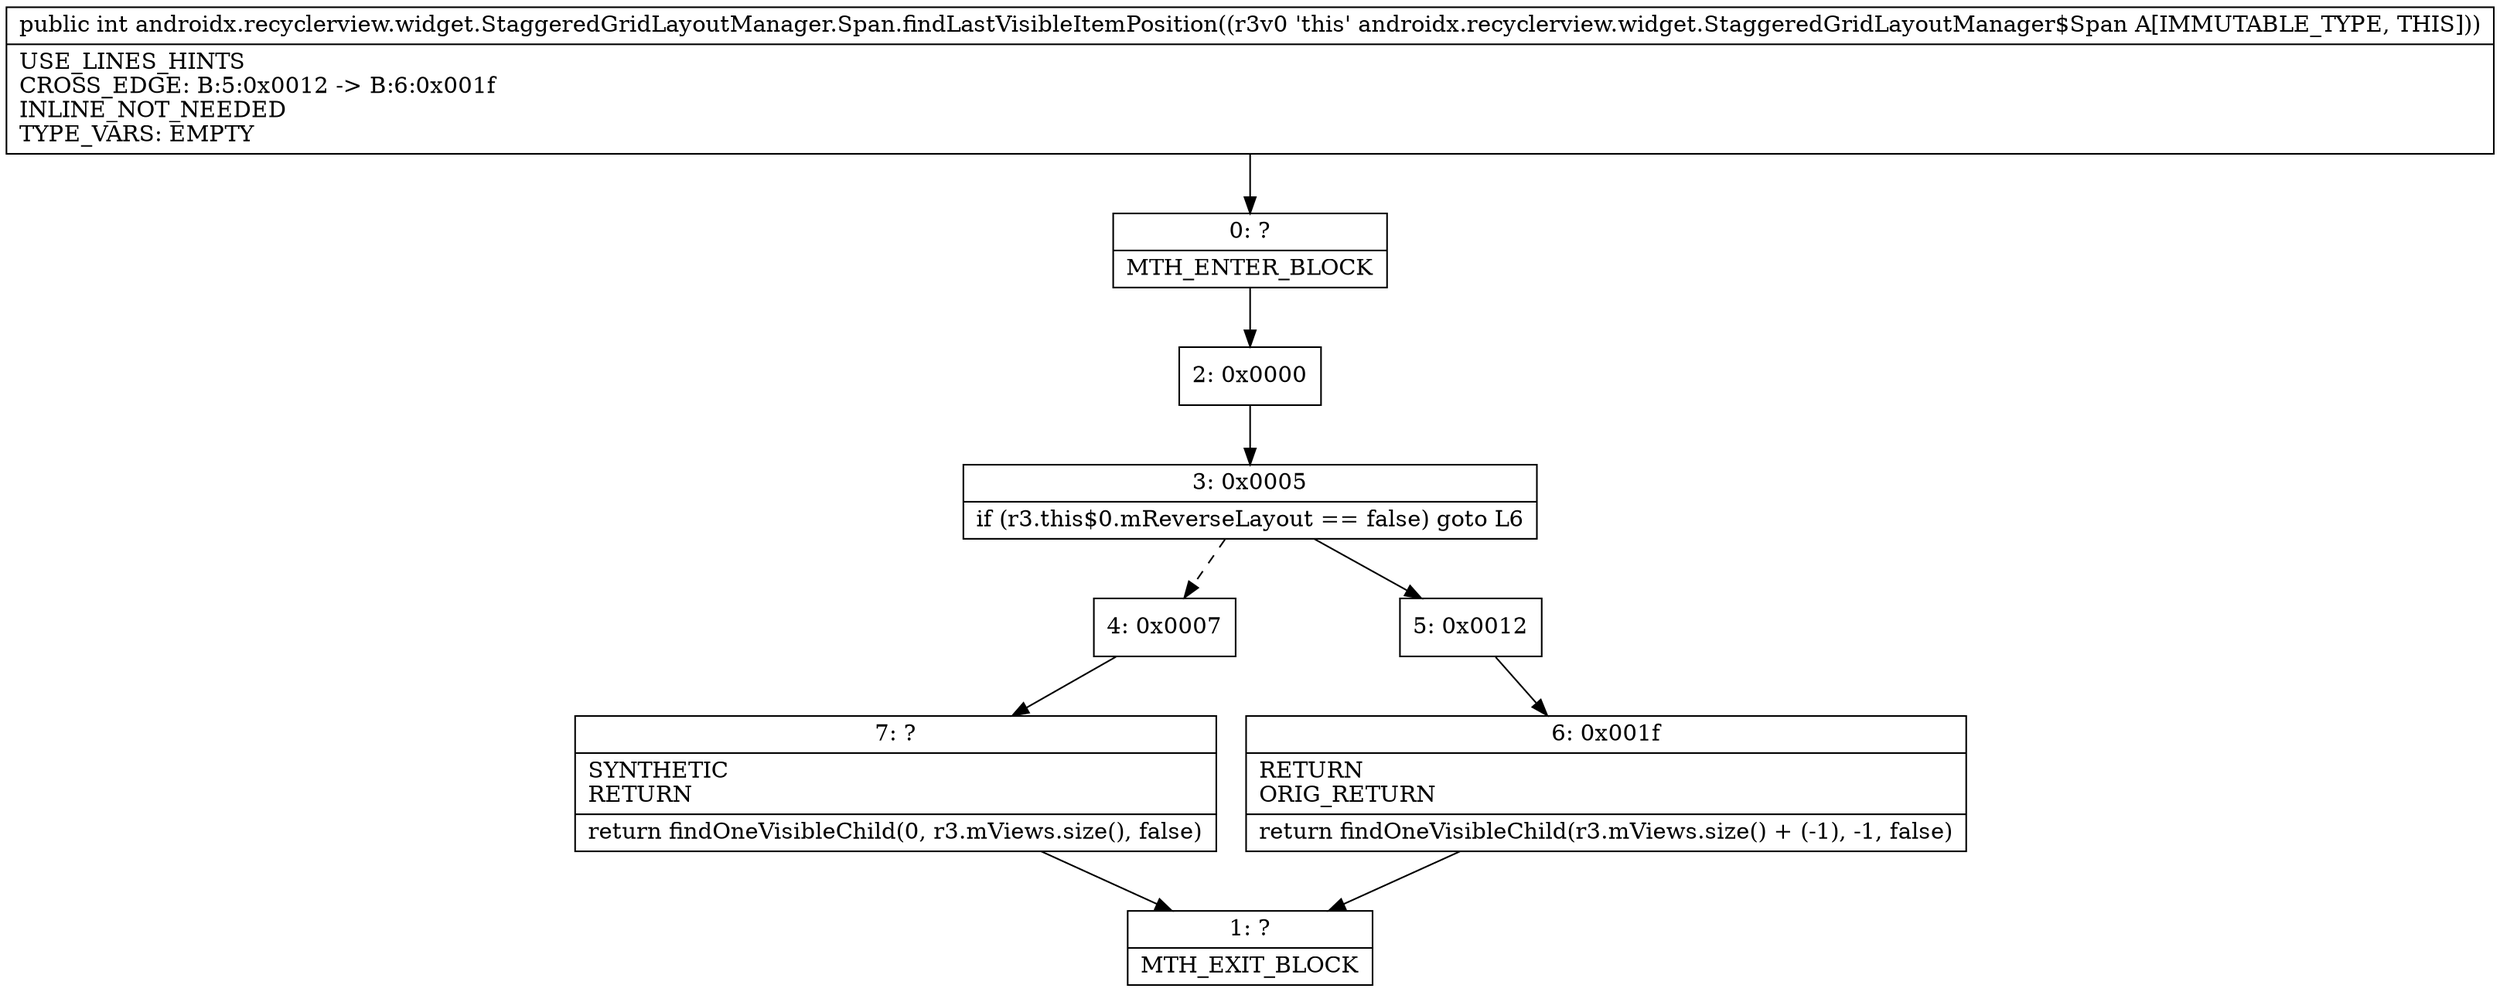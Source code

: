 digraph "CFG forandroidx.recyclerview.widget.StaggeredGridLayoutManager.Span.findLastVisibleItemPosition()I" {
Node_0 [shape=record,label="{0\:\ ?|MTH_ENTER_BLOCK\l}"];
Node_2 [shape=record,label="{2\:\ 0x0000}"];
Node_3 [shape=record,label="{3\:\ 0x0005|if (r3.this$0.mReverseLayout == false) goto L6\l}"];
Node_4 [shape=record,label="{4\:\ 0x0007}"];
Node_7 [shape=record,label="{7\:\ ?|SYNTHETIC\lRETURN\l|return findOneVisibleChild(0, r3.mViews.size(), false)\l}"];
Node_1 [shape=record,label="{1\:\ ?|MTH_EXIT_BLOCK\l}"];
Node_5 [shape=record,label="{5\:\ 0x0012}"];
Node_6 [shape=record,label="{6\:\ 0x001f|RETURN\lORIG_RETURN\l|return findOneVisibleChild(r3.mViews.size() + (\-1), \-1, false)\l}"];
MethodNode[shape=record,label="{public int androidx.recyclerview.widget.StaggeredGridLayoutManager.Span.findLastVisibleItemPosition((r3v0 'this' androidx.recyclerview.widget.StaggeredGridLayoutManager$Span A[IMMUTABLE_TYPE, THIS]))  | USE_LINES_HINTS\lCROSS_EDGE: B:5:0x0012 \-\> B:6:0x001f\lINLINE_NOT_NEEDED\lTYPE_VARS: EMPTY\l}"];
MethodNode -> Node_0;Node_0 -> Node_2;
Node_2 -> Node_3;
Node_3 -> Node_4[style=dashed];
Node_3 -> Node_5;
Node_4 -> Node_7;
Node_7 -> Node_1;
Node_5 -> Node_6;
Node_6 -> Node_1;
}

